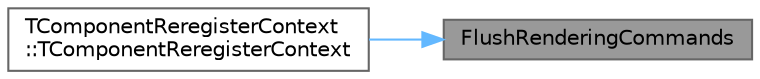 digraph "FlushRenderingCommands"
{
 // INTERACTIVE_SVG=YES
 // LATEX_PDF_SIZE
  bgcolor="transparent";
  edge [fontname=Helvetica,fontsize=10,labelfontname=Helvetica,labelfontsize=10];
  node [fontname=Helvetica,fontsize=10,shape=box,height=0.2,width=0.4];
  rankdir="RL";
  Node1 [id="Node000001",label="FlushRenderingCommands",height=0.2,width=0.4,color="gray40", fillcolor="grey60", style="filled", fontcolor="black",tooltip="Waits for the rendering thread to finish executing all pending rendering commands."];
  Node1 -> Node2 [id="edge1_Node000001_Node000002",dir="back",color="steelblue1",style="solid",tooltip=" "];
  Node2 [id="Node000002",label="TComponentReregisterContext\l::TComponentReregisterContext",height=0.2,width=0.4,color="grey40", fillcolor="white", style="filled",URL="$d6/d26/classTComponentReregisterContext.html#a6c85fcb8c35ce82a88d9bf9f6853c9e1",tooltip="Initialization constructor."];
}
